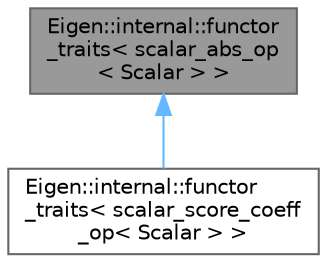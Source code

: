 digraph "Eigen::internal::functor_traits&lt; scalar_abs_op&lt; Scalar &gt; &gt;"
{
 // LATEX_PDF_SIZE
  bgcolor="transparent";
  edge [fontname=Helvetica,fontsize=10,labelfontname=Helvetica,labelfontsize=10];
  node [fontname=Helvetica,fontsize=10,shape=box,height=0.2,width=0.4];
  Node1 [id="Node000001",label="Eigen::internal::functor\l_traits\< scalar_abs_op\l\< Scalar \> \>",height=0.2,width=0.4,color="gray40", fillcolor="grey60", style="filled", fontcolor="black",tooltip=" "];
  Node1 -> Node2 [id="edge1_Node000001_Node000002",dir="back",color="steelblue1",style="solid",tooltip=" "];
  Node2 [id="Node000002",label="Eigen::internal::functor\l_traits\< scalar_score_coeff\l_op\< Scalar \> \>",height=0.2,width=0.4,color="gray40", fillcolor="white", style="filled",URL="$struct_eigen_1_1internal_1_1functor__traits_3_01scalar__score__coeff__op_3_01_scalar_01_4_01_4.html",tooltip=" "];
}
